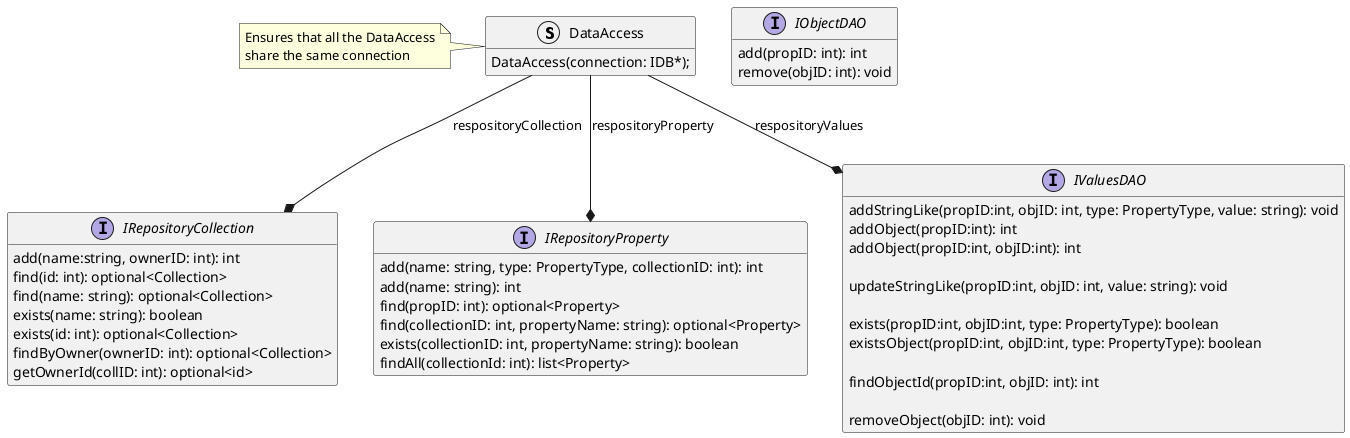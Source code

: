 @startuml repository
hide empty members

struct DataAccess {
    DataAccess(connection: IDB*);
}

note left of DataAccess
Ensures that all the DataAccess
share the same connection
endnote

DataAccess --* IRepositoryCollection: respositoryCollection
DataAccess --* IRepositoryProperty: respositoryProperty
DataAccess --* IValuesDAO: respositoryValues

interface IRepositoryCollection {
    add(name:string, ownerID: int): int
    find(id: int): optional<Collection>
    find(name: string): optional<Collection>
    exists(name: string): boolean
    exists(id: int): optional<Collection>
    findByOwner(ownerID: int): optional<Collection>
    getOwnerId(collID: int): optional<id>
}

interface IRepositoryProperty {
    add(name: string, type: PropertyType, collectionID: int): int
    add(name: string): int
    find(propID: int): optional<Property>
    find(collectionID: int, propertyName: string): optional<Property>
    exists(collectionID: int, propertyName: string): boolean
    findAll(collectionId: int): list<Property>
}

interface IValuesDAO {
    addStringLike(propID:int, objID: int, type: PropertyType, value: string): void
    addObject(propID:int): int
    addObject(propID:int, objID:int): int
    
    updateStringLike(propID:int, objID: int, value: string): void

    exists(propID:int, objID:int, type: PropertyType): boolean
    existsObject(propID:int, objID:int, type: PropertyType): boolean
    
    findObjectId(propID:int, objID: int): int

    removeObject(objID: int): void
}

interface IObjectDAO {
    add(propID: int): int
    remove(objID: int): void
}

@enduml